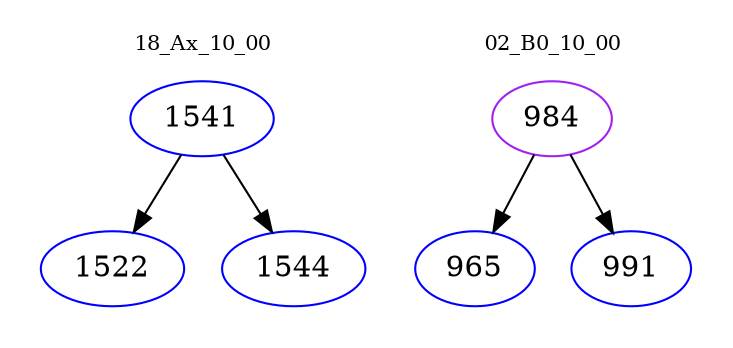 digraph{
subgraph cluster_0 {
color = white
label = "18_Ax_10_00";
fontsize=10;
T0_1541 [label="1541", color="blue"]
T0_1541 -> T0_1522 [color="black"]
T0_1522 [label="1522", color="blue"]
T0_1541 -> T0_1544 [color="black"]
T0_1544 [label="1544", color="blue"]
}
subgraph cluster_1 {
color = white
label = "02_B0_10_00";
fontsize=10;
T1_984 [label="984", color="purple"]
T1_984 -> T1_965 [color="black"]
T1_965 [label="965", color="blue"]
T1_984 -> T1_991 [color="black"]
T1_991 [label="991", color="blue"]
}
}
